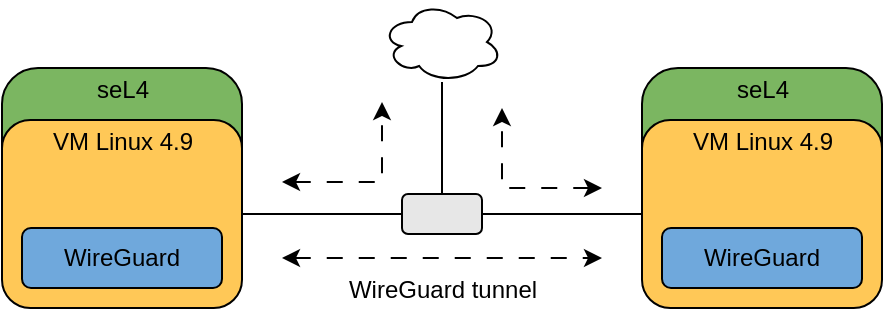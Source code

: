 <mxfile version="28.0.6">
  <diagram name="Página-1" id="8L1oTCGlNeIRWR83kNjX">
    <mxGraphModel dx="396" dy="253" grid="1" gridSize="10" guides="1" tooltips="1" connect="1" arrows="1" fold="1" page="1" pageScale="1" pageWidth="827" pageHeight="1169" math="0" shadow="0">
      <root>
        <mxCell id="0" />
        <mxCell id="1" parent="0" />
        <mxCell id="D5wIheQ-REHhOLD8YV8t-1" value="" style="rounded=1;whiteSpace=wrap;html=1;fillColor=#7BB661;" parent="1" vertex="1">
          <mxGeometry x="120" y="160" width="120" height="120" as="geometry" />
        </mxCell>
        <mxCell id="D5wIheQ-REHhOLD8YV8t-16" style="edgeStyle=orthogonalEdgeStyle;rounded=0;orthogonalLoop=1;jettySize=auto;html=1;exitX=1;exitY=0.5;exitDx=0;exitDy=0;entryX=0;entryY=0.5;entryDx=0;entryDy=0;endArrow=none;endFill=0;" parent="1" source="D5wIheQ-REHhOLD8YV8t-3" target="D5wIheQ-REHhOLD8YV8t-13" edge="1">
          <mxGeometry relative="1" as="geometry" />
        </mxCell>
        <mxCell id="D5wIheQ-REHhOLD8YV8t-3" value="" style="rounded=1;whiteSpace=wrap;html=1;gradientColor=none;fillColor=#E7E7E7;" parent="1" vertex="1">
          <mxGeometry x="320" y="223" width="40" height="20" as="geometry" />
        </mxCell>
        <mxCell id="D5wIheQ-REHhOLD8YV8t-5" value="seL4" style="text;html=1;align=center;verticalAlign=middle;resizable=0;points=[];autosize=1;strokeColor=none;fillColor=none;" parent="1" vertex="1">
          <mxGeometry x="155" y="156" width="50" height="30" as="geometry" />
        </mxCell>
        <mxCell id="D5wIheQ-REHhOLD8YV8t-10" style="edgeStyle=orthogonalEdgeStyle;rounded=0;orthogonalLoop=1;jettySize=auto;html=1;entryX=0;entryY=0.5;entryDx=0;entryDy=0;endArrow=none;endFill=0;" parent="1" source="D5wIheQ-REHhOLD8YV8t-6" target="D5wIheQ-REHhOLD8YV8t-3" edge="1">
          <mxGeometry relative="1" as="geometry" />
        </mxCell>
        <mxCell id="D5wIheQ-REHhOLD8YV8t-6" value="" style="rounded=1;whiteSpace=wrap;html=1;fillColor=#FFC857;" parent="1" vertex="1">
          <mxGeometry x="120" y="186" width="120" height="94" as="geometry" />
        </mxCell>
        <mxCell id="D5wIheQ-REHhOLD8YV8t-7" value="VM Linux 4.9" style="text;html=1;align=center;verticalAlign=middle;resizable=0;points=[];autosize=1;strokeColor=none;fillColor=none;" parent="1" vertex="1">
          <mxGeometry x="135" y="182" width="90" height="30" as="geometry" />
        </mxCell>
        <mxCell id="D5wIheQ-REHhOLD8YV8t-8" value="WireGuard" style="rounded=1;whiteSpace=wrap;html=1;fillColor=#6FA8DC;" parent="1" vertex="1">
          <mxGeometry x="130" y="240" width="100" height="30" as="geometry" />
        </mxCell>
        <mxCell id="D5wIheQ-REHhOLD8YV8t-11" value="" style="rounded=1;whiteSpace=wrap;html=1;fillColor=#7BB661;" parent="1" vertex="1">
          <mxGeometry x="440" y="160" width="120" height="120" as="geometry" />
        </mxCell>
        <mxCell id="D5wIheQ-REHhOLD8YV8t-12" value="seL4" style="text;html=1;align=center;verticalAlign=middle;resizable=0;points=[];autosize=1;strokeColor=none;fillColor=none;" parent="1" vertex="1">
          <mxGeometry x="475" y="156" width="50" height="30" as="geometry" />
        </mxCell>
        <mxCell id="D5wIheQ-REHhOLD8YV8t-13" value="" style="rounded=1;whiteSpace=wrap;html=1;fillColor=#FFC857;" parent="1" vertex="1">
          <mxGeometry x="440" y="186" width="120" height="94" as="geometry" />
        </mxCell>
        <mxCell id="D5wIheQ-REHhOLD8YV8t-14" value="VM Linux 4.9" style="text;html=1;align=center;verticalAlign=middle;resizable=0;points=[];autosize=1;strokeColor=none;fillColor=none;" parent="1" vertex="1">
          <mxGeometry x="455" y="182" width="90" height="30" as="geometry" />
        </mxCell>
        <mxCell id="D5wIheQ-REHhOLD8YV8t-15" value="WireGuard" style="rounded=1;whiteSpace=wrap;html=1;fillColor=#6FA8DC;" parent="1" vertex="1">
          <mxGeometry x="450" y="240" width="100" height="30" as="geometry" />
        </mxCell>
        <mxCell id="D5wIheQ-REHhOLD8YV8t-17" value="WireGuard tunnel" style="text;html=1;align=center;verticalAlign=middle;resizable=0;points=[];autosize=1;strokeColor=none;fillColor=none;" parent="1" vertex="1">
          <mxGeometry x="280" y="256" width="120" height="30" as="geometry" />
        </mxCell>
        <mxCell id="D5wIheQ-REHhOLD8YV8t-19" style="edgeStyle=orthogonalEdgeStyle;rounded=0;orthogonalLoop=1;jettySize=auto;html=1;entryX=0.5;entryY=0;entryDx=0;entryDy=0;endArrow=none;endFill=0;" parent="1" source="D5wIheQ-REHhOLD8YV8t-18" target="D5wIheQ-REHhOLD8YV8t-3" edge="1">
          <mxGeometry relative="1" as="geometry" />
        </mxCell>
        <mxCell id="D5wIheQ-REHhOLD8YV8t-18" value="" style="ellipse;shape=cloud;whiteSpace=wrap;html=1;" parent="1" vertex="1">
          <mxGeometry x="310" y="127" width="60" height="40" as="geometry" />
        </mxCell>
        <mxCell id="D5wIheQ-REHhOLD8YV8t-20" value="" style="endArrow=classic;startArrow=classic;html=1;rounded=0;dashed=1;dashPattern=8 8;" parent="1" edge="1">
          <mxGeometry width="50" height="50" relative="1" as="geometry">
            <mxPoint x="260" y="255" as="sourcePoint" />
            <mxPoint x="420" y="255" as="targetPoint" />
          </mxGeometry>
        </mxCell>
        <mxCell id="D5wIheQ-REHhOLD8YV8t-21" value="" style="endArrow=classic;startArrow=classic;html=1;rounded=0;dashed=1;dashPattern=8 8;" parent="1" edge="1">
          <mxGeometry width="50" height="50" relative="1" as="geometry">
            <mxPoint x="260" y="217" as="sourcePoint" />
            <mxPoint x="310" y="177" as="targetPoint" />
            <Array as="points">
              <mxPoint x="310" y="217" />
            </Array>
          </mxGeometry>
        </mxCell>
        <mxCell id="D5wIheQ-REHhOLD8YV8t-22" value="" style="endArrow=classic;startArrow=classic;html=1;rounded=0;dashed=1;dashPattern=8 8;" parent="1" edge="1">
          <mxGeometry width="50" height="50" relative="1" as="geometry">
            <mxPoint x="420" y="220" as="sourcePoint" />
            <mxPoint x="370" y="180" as="targetPoint" />
            <Array as="points">
              <mxPoint x="370" y="220" />
            </Array>
          </mxGeometry>
        </mxCell>
      </root>
    </mxGraphModel>
  </diagram>
</mxfile>
